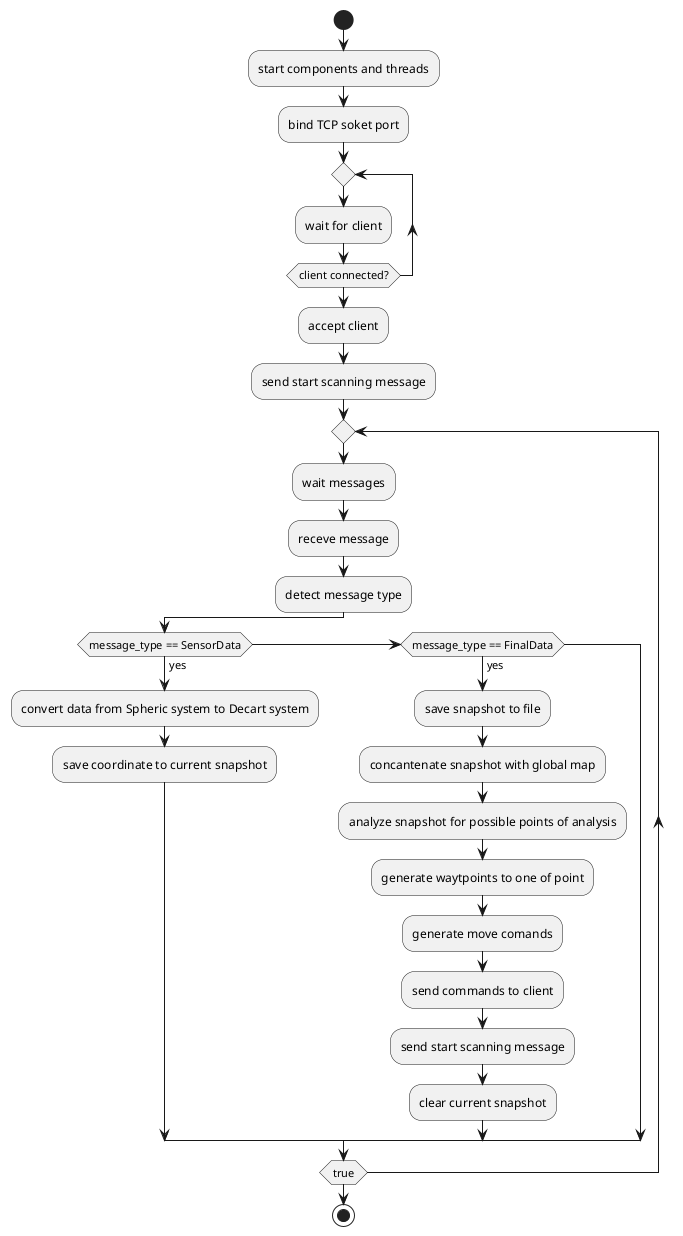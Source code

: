 @startuml
start 

:start components and threads;
:bind TCP soket port;

repeat
:wait for client;
repeat while (client connected?)

:accept client; 
:send start scanning message;

repeat 
:wait messages;
:receve message;
:detect message type;

if (message_type == SensorData) then (yes)
:convert data from Spheric system to Decart system;
:save coordinate to current snapshot;
else if (message_type == FinalData) then (yes) 
:save snapshot to file;
:concantenate snapshot with global map;
:analyze snapshot for possible points of analysis; 
:generate waytpoints to one of point;
:generate move comands; 
:send commands to client;
:send start scanning message;
:clear current snapshot;
endif 
repeat while (true)

stop 
@enduml